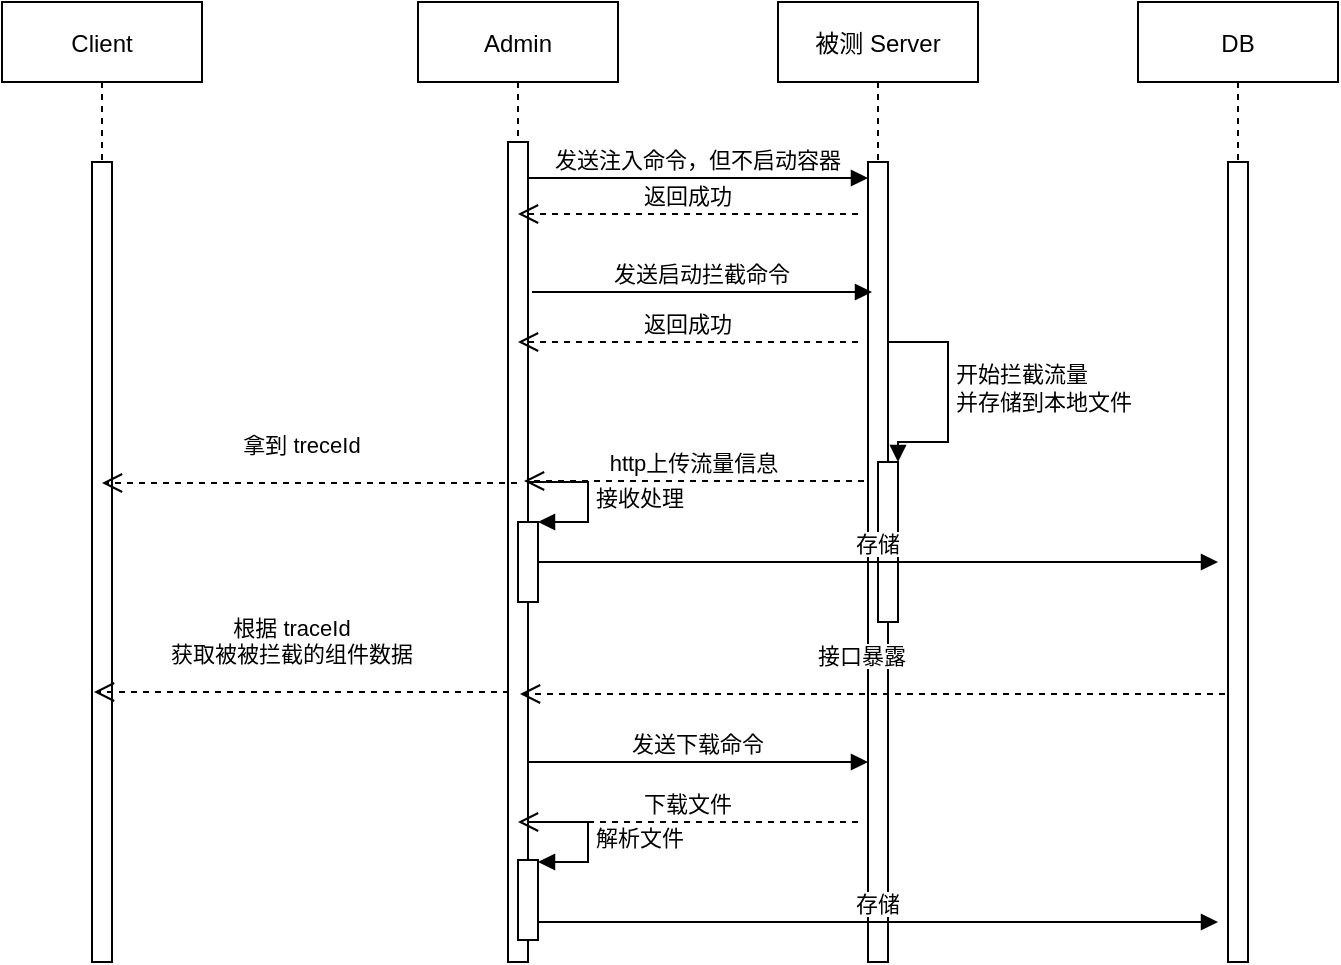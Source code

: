 <mxfile version="20.6.0" type="github">
  <diagram id="gGXGk-ehEbuJboOs8Xbj" name="第 1 页">
    <mxGraphModel dx="1038" dy="579" grid="1" gridSize="10" guides="1" tooltips="1" connect="1" arrows="1" fold="1" page="1" pageScale="1" pageWidth="827" pageHeight="1169" math="0" shadow="0">
      <root>
        <mxCell id="0" />
        <mxCell id="1" parent="0" />
        <mxCell id="LxBSH3rdeD30dWvgSmXf-1" value="Admin" style="shape=umlLifeline;perimeter=lifelinePerimeter;container=1;collapsible=0;recursiveResize=0;rounded=0;shadow=0;strokeWidth=1;" parent="1" vertex="1">
          <mxGeometry x="278" y="80" width="100" height="480" as="geometry" />
        </mxCell>
        <mxCell id="LxBSH3rdeD30dWvgSmXf-2" value="" style="points=[];perimeter=orthogonalPerimeter;rounded=0;shadow=0;strokeWidth=1;" parent="LxBSH3rdeD30dWvgSmXf-1" vertex="1">
          <mxGeometry x="45" y="70" width="10" height="410" as="geometry" />
        </mxCell>
        <mxCell id="LxBSH3rdeD30dWvgSmXf-3" value="" style="html=1;points=[];perimeter=orthogonalPerimeter;" parent="LxBSH3rdeD30dWvgSmXf-1" vertex="1">
          <mxGeometry x="50" y="429" width="10" height="40" as="geometry" />
        </mxCell>
        <mxCell id="LxBSH3rdeD30dWvgSmXf-4" value="解析文件" style="edgeStyle=orthogonalEdgeStyle;html=1;align=left;spacingLeft=2;endArrow=block;rounded=0;entryX=1;entryY=0;" parent="LxBSH3rdeD30dWvgSmXf-1" edge="1">
          <mxGeometry relative="1" as="geometry">
            <mxPoint x="55" y="410" as="sourcePoint" />
            <Array as="points">
              <mxPoint x="85" y="410" />
            </Array>
            <mxPoint x="60" y="430" as="targetPoint" />
          </mxGeometry>
        </mxCell>
        <mxCell id="LxBSH3rdeD30dWvgSmXf-5" value="" style="html=1;points=[];perimeter=orthogonalPerimeter;" parent="LxBSH3rdeD30dWvgSmXf-1" vertex="1">
          <mxGeometry x="50" y="260" width="10" height="40" as="geometry" />
        </mxCell>
        <mxCell id="LxBSH3rdeD30dWvgSmXf-6" value="接收处理" style="edgeStyle=orthogonalEdgeStyle;html=1;align=left;spacingLeft=2;endArrow=block;rounded=0;entryX=1;entryY=0;" parent="LxBSH3rdeD30dWvgSmXf-1" target="LxBSH3rdeD30dWvgSmXf-5" edge="1">
          <mxGeometry relative="1" as="geometry">
            <mxPoint x="55" y="240" as="sourcePoint" />
            <Array as="points">
              <mxPoint x="85" y="240" />
            </Array>
          </mxGeometry>
        </mxCell>
        <mxCell id="LxBSH3rdeD30dWvgSmXf-7" value="被测 Server" style="shape=umlLifeline;perimeter=lifelinePerimeter;container=1;collapsible=0;recursiveResize=0;rounded=0;shadow=0;strokeWidth=1;" parent="1" vertex="1">
          <mxGeometry x="458" y="80" width="100" height="480" as="geometry" />
        </mxCell>
        <mxCell id="LxBSH3rdeD30dWvgSmXf-8" value="" style="points=[];perimeter=orthogonalPerimeter;rounded=0;shadow=0;strokeWidth=1;" parent="LxBSH3rdeD30dWvgSmXf-7" vertex="1">
          <mxGeometry x="45" y="80" width="10" height="400" as="geometry" />
        </mxCell>
        <mxCell id="LxBSH3rdeD30dWvgSmXf-9" value="" style="html=1;points=[];perimeter=orthogonalPerimeter;" parent="LxBSH3rdeD30dWvgSmXf-7" vertex="1">
          <mxGeometry x="50" y="230" width="10" height="80" as="geometry" />
        </mxCell>
        <mxCell id="LxBSH3rdeD30dWvgSmXf-10" value="开始拦截流量&lt;br&gt;并存储到本地文件" style="edgeStyle=orthogonalEdgeStyle;html=1;align=left;spacingLeft=2;endArrow=block;rounded=0;entryX=1;entryY=0;" parent="LxBSH3rdeD30dWvgSmXf-7" target="LxBSH3rdeD30dWvgSmXf-9" edge="1">
          <mxGeometry relative="1" as="geometry">
            <mxPoint x="55" y="160" as="sourcePoint" />
            <Array as="points">
              <mxPoint x="55" y="170" />
              <mxPoint x="85" y="170" />
              <mxPoint x="85" y="220" />
              <mxPoint x="60" y="220" />
            </Array>
          </mxGeometry>
        </mxCell>
        <mxCell id="_bBLkxt7XojFWHMVNguw-1" value="接口暴露" style="verticalAlign=bottom;endArrow=open;dashed=1;endSize=8;shadow=0;strokeWidth=1;" edge="1" parent="LxBSH3rdeD30dWvgSmXf-7">
          <mxGeometry x="0.046" y="-10" relative="1" as="geometry">
            <mxPoint x="-129" y="346.0" as="targetPoint" />
            <mxPoint x="229.5" y="346.0" as="sourcePoint" />
            <mxPoint as="offset" />
          </mxGeometry>
        </mxCell>
        <mxCell id="LxBSH3rdeD30dWvgSmXf-11" value="发送注入命令，但不启动容器" style="verticalAlign=bottom;endArrow=block;entryX=0;entryY=0;shadow=0;strokeWidth=1;" parent="1" edge="1">
          <mxGeometry relative="1" as="geometry">
            <mxPoint x="333" y="168.0" as="sourcePoint" />
            <mxPoint x="503" y="168.0" as="targetPoint" />
          </mxGeometry>
        </mxCell>
        <mxCell id="LxBSH3rdeD30dWvgSmXf-12" value="DB" style="shape=umlLifeline;perimeter=lifelinePerimeter;container=1;collapsible=0;recursiveResize=0;rounded=0;shadow=0;strokeWidth=1;" parent="1" vertex="1">
          <mxGeometry x="638" y="80" width="100" height="480" as="geometry" />
        </mxCell>
        <mxCell id="LxBSH3rdeD30dWvgSmXf-13" value="" style="points=[];perimeter=orthogonalPerimeter;rounded=0;shadow=0;strokeWidth=1;" parent="LxBSH3rdeD30dWvgSmXf-12" vertex="1">
          <mxGeometry x="45" y="80" width="10" height="400" as="geometry" />
        </mxCell>
        <mxCell id="LxBSH3rdeD30dWvgSmXf-14" value="返回成功" style="verticalAlign=bottom;endArrow=open;dashed=1;endSize=8;exitX=0;exitY=0.95;shadow=0;strokeWidth=1;" parent="1" edge="1">
          <mxGeometry relative="1" as="geometry">
            <mxPoint x="328" y="186.0" as="targetPoint" />
            <mxPoint x="498" y="186.0" as="sourcePoint" />
          </mxGeometry>
        </mxCell>
        <mxCell id="LxBSH3rdeD30dWvgSmXf-15" value="发送启动拦截命令" style="verticalAlign=bottom;endArrow=block;entryX=0;entryY=0;shadow=0;strokeWidth=1;" parent="1" edge="1">
          <mxGeometry relative="1" as="geometry">
            <mxPoint x="335" y="225.0" as="sourcePoint" />
            <mxPoint x="505" y="225.0" as="targetPoint" />
          </mxGeometry>
        </mxCell>
        <mxCell id="LxBSH3rdeD30dWvgSmXf-16" value="返回成功" style="verticalAlign=bottom;endArrow=open;dashed=1;endSize=8;exitX=0;exitY=0.95;shadow=0;strokeWidth=1;" parent="1" edge="1">
          <mxGeometry relative="1" as="geometry">
            <mxPoint x="328" y="250.0" as="targetPoint" />
            <mxPoint x="498" y="250.0" as="sourcePoint" />
          </mxGeometry>
        </mxCell>
        <mxCell id="LxBSH3rdeD30dWvgSmXf-17" value="发送下载命令" style="verticalAlign=bottom;endArrow=block;entryX=0;entryY=0;shadow=0;strokeWidth=1;" parent="1" edge="1">
          <mxGeometry relative="1" as="geometry">
            <mxPoint x="333" y="460" as="sourcePoint" />
            <mxPoint x="503" y="460" as="targetPoint" />
          </mxGeometry>
        </mxCell>
        <mxCell id="LxBSH3rdeD30dWvgSmXf-18" value="下载文件" style="verticalAlign=bottom;endArrow=open;dashed=1;endSize=8;exitX=0;exitY=0.95;shadow=0;strokeWidth=1;" parent="1" edge="1">
          <mxGeometry relative="1" as="geometry">
            <mxPoint x="328" y="490.0" as="targetPoint" />
            <mxPoint x="498" y="490.0" as="sourcePoint" />
          </mxGeometry>
        </mxCell>
        <mxCell id="LxBSH3rdeD30dWvgSmXf-19" value="存储" style="verticalAlign=bottom;endArrow=block;shadow=0;strokeWidth=1;exitX=1;exitY=0.75;exitDx=0;exitDy=0;exitPerimeter=0;" parent="1" edge="1">
          <mxGeometry relative="1" as="geometry">
            <mxPoint x="338" y="540" as="sourcePoint" />
            <mxPoint x="678" y="540" as="targetPoint" />
          </mxGeometry>
        </mxCell>
        <mxCell id="LxBSH3rdeD30dWvgSmXf-20" value="http上传流量信息" style="verticalAlign=bottom;endArrow=open;dashed=1;endSize=8;exitX=0;exitY=0.95;shadow=0;strokeWidth=1;" parent="1" edge="1">
          <mxGeometry relative="1" as="geometry">
            <mxPoint x="331" y="319.5" as="targetPoint" />
            <mxPoint x="501" y="319.5" as="sourcePoint" />
          </mxGeometry>
        </mxCell>
        <mxCell id="LxBSH3rdeD30dWvgSmXf-21" value="存储" style="verticalAlign=bottom;endArrow=block;shadow=0;strokeWidth=1;exitX=1;exitY=0.75;exitDx=0;exitDy=0;exitPerimeter=0;" parent="1" edge="1">
          <mxGeometry relative="1" as="geometry">
            <mxPoint x="338" y="360" as="sourcePoint" />
            <mxPoint x="678" y="360" as="targetPoint" />
          </mxGeometry>
        </mxCell>
        <mxCell id="_bBLkxt7XojFWHMVNguw-2" value="Client" style="shape=umlLifeline;perimeter=lifelinePerimeter;container=1;collapsible=0;recursiveResize=0;rounded=0;shadow=0;strokeWidth=1;" vertex="1" parent="1">
          <mxGeometry x="70" y="80" width="100" height="480" as="geometry" />
        </mxCell>
        <mxCell id="_bBLkxt7XojFWHMVNguw-3" value="" style="points=[];perimeter=orthogonalPerimeter;rounded=0;shadow=0;strokeWidth=1;" vertex="1" parent="_bBLkxt7XojFWHMVNguw-2">
          <mxGeometry x="45" y="80" width="10" height="400" as="geometry" />
        </mxCell>
        <mxCell id="_bBLkxt7XojFWHMVNguw-4" value="根据 traceId&#xa;获取被被拦截的组件数据" style="verticalAlign=bottom;endArrow=open;dashed=1;endSize=8;shadow=0;strokeWidth=1;" edge="1" parent="1">
          <mxGeometry x="0.046" y="-10" relative="1" as="geometry">
            <mxPoint x="116" y="425.0" as="targetPoint" />
            <mxPoint x="323.5" y="425.0" as="sourcePoint" />
            <mxPoint as="offset" />
          </mxGeometry>
        </mxCell>
        <mxCell id="_bBLkxt7XojFWHMVNguw-5" value="拿到 treceId" style="verticalAlign=bottom;endArrow=open;dashed=1;endSize=8;shadow=0;strokeWidth=1;" edge="1" parent="1">
          <mxGeometry x="0.036" y="-10" relative="1" as="geometry">
            <mxPoint x="120" y="320.5" as="targetPoint" />
            <mxPoint x="327.5" y="320.5" as="sourcePoint" />
            <mxPoint as="offset" />
          </mxGeometry>
        </mxCell>
      </root>
    </mxGraphModel>
  </diagram>
</mxfile>
